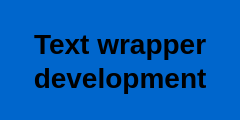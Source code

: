 <mxfile version="28.1.2">
  <diagram name="Page-1" id="s2G_DUg8FZWsUAeaHFZR">
    <mxGraphModel dx="595" dy="436" grid="1" gridSize="10" guides="1" tooltips="1" connect="1" arrows="1" fold="1" page="1" pageScale="1" pageWidth="850" pageHeight="1100" math="0" shadow="0">
      <root>
        <mxCell id="0" />
        <mxCell id="1" parent="0" />
        <mxCell id="sznKyI6b7FJTqmcMl64U-1" value="&lt;b&gt;&lt;font style=&quot;font-size: 14px;&quot;&gt;Text wrapper development&lt;/font&gt;&lt;/b&gt;" style="rounded=0;whiteSpace=wrap;html=1;fillColor=#0066CC;strokeColor=none;" vertex="1" parent="1">
          <mxGeometry x="220" y="210" width="120" height="60" as="geometry" />
        </mxCell>
      </root>
    </mxGraphModel>
  </diagram>
</mxfile>
